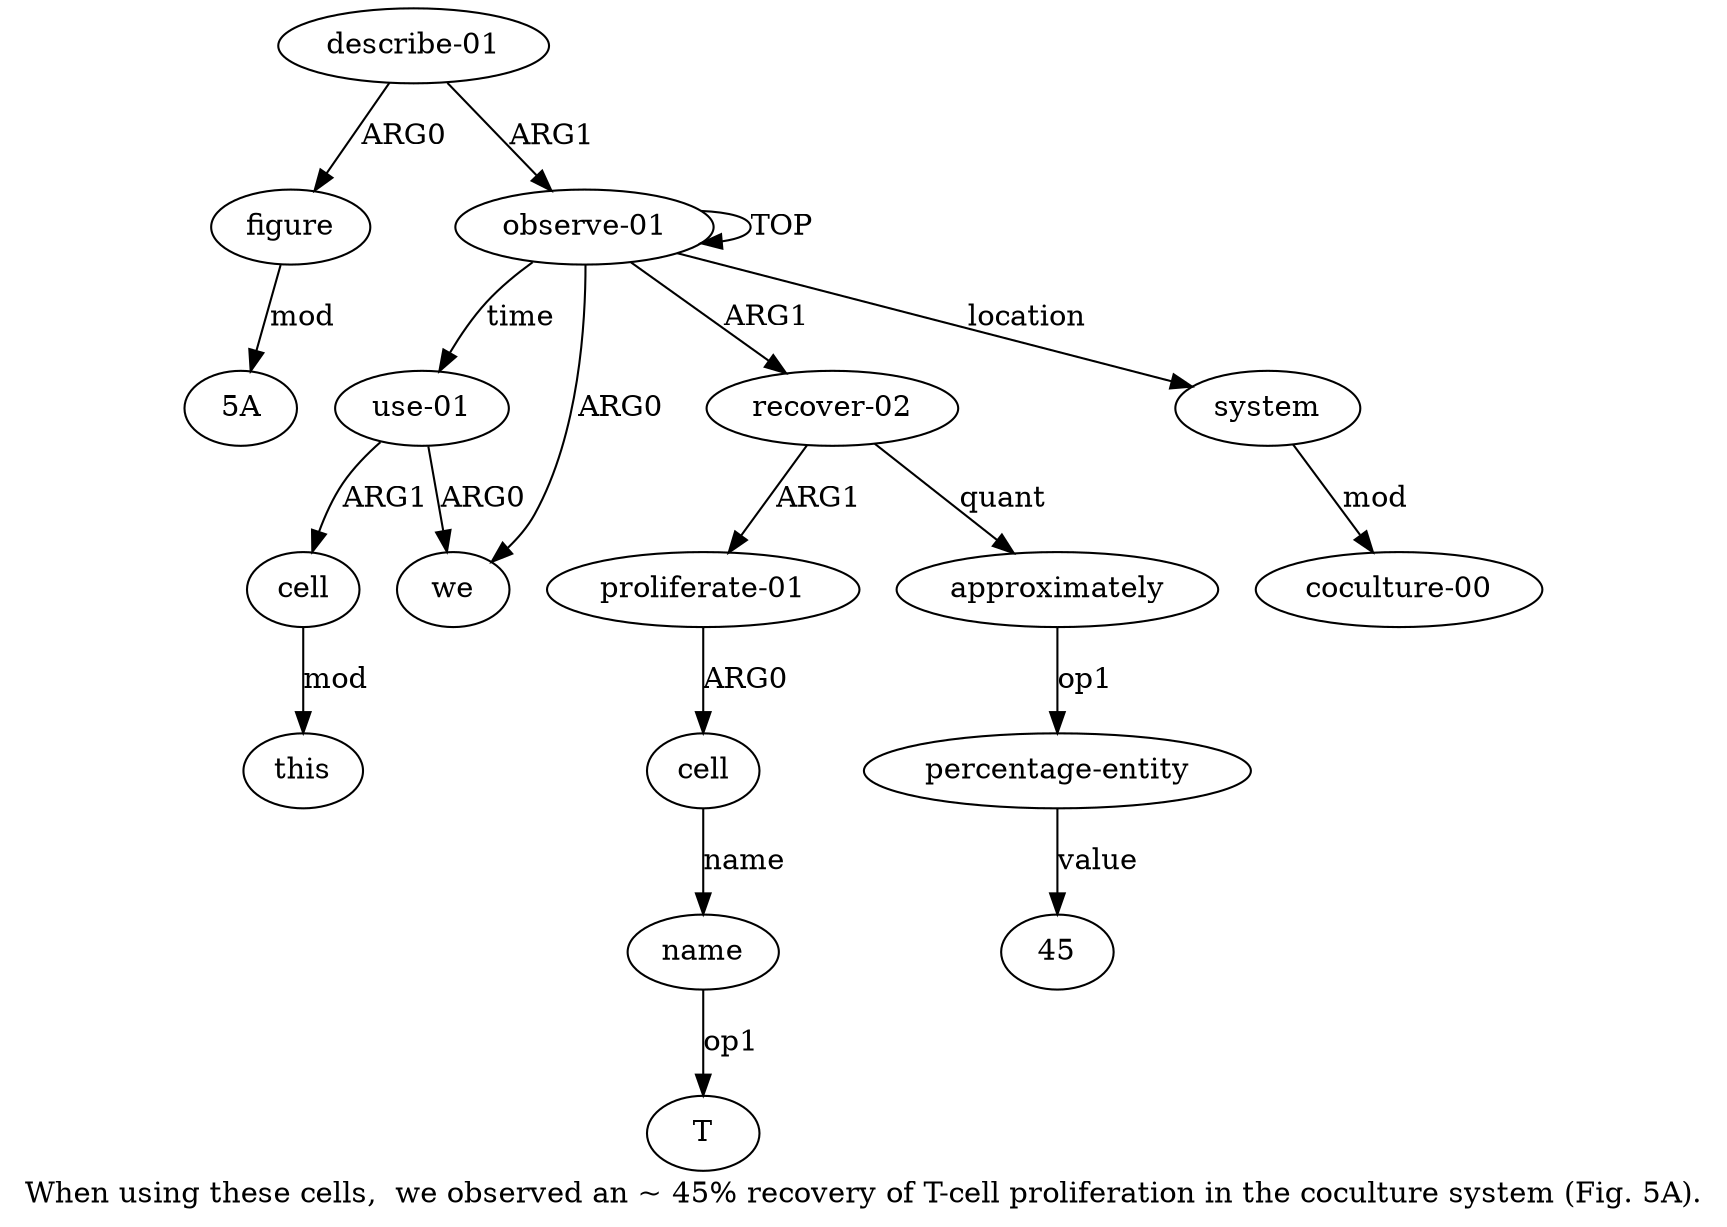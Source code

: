 digraph  {
	graph [label="When using these cells,  we observed an ~ 45% recovery of T-cell proliferation in the coculture system (Fig. 5A)."];
	node [label="\N"];
	a14	 [color=black,
		gold_ind=14,
		gold_label=figure,
		label=figure,
		test_ind=14,
		test_label=figure];
	"a14 5A"	 [color=black,
		gold_ind=-1,
		gold_label="5A",
		label="5A",
		test_ind=-1,
		test_label="5A"];
	a14 -> "a14 5A" [key=0,
	color=black,
	gold_label=mod,
	label=mod,
	test_label=mod];
a11 [color=black,
	gold_ind=11,
	gold_label=cell,
	label=cell,
	test_ind=11,
	test_label=cell];
a12 [color=black,
	gold_ind=12,
	gold_label=this,
	label=this,
	test_ind=12,
	test_label=this];
a11 -> a12 [key=0,
color=black,
gold_label=mod,
label=mod,
test_label=mod];
a10 [color=black,
gold_ind=10,
gold_label="use-01",
label="use-01",
test_ind=10,
test_label="use-01"];
a10 -> a11 [key=0,
color=black,
gold_label=ARG1,
label=ARG1,
test_label=ARG1];
a1 [color=black,
gold_ind=1,
gold_label=we,
label=we,
test_ind=1,
test_label=we];
a10 -> a1 [key=0,
color=black,
gold_label=ARG0,
label=ARG0,
test_label=ARG0];
a13 [color=black,
gold_ind=13,
gold_label="describe-01",
label="describe-01",
test_ind=13,
test_label="describe-01"];
a13 -> a14 [key=0,
color=black,
gold_label=ARG0,
label=ARG0,
test_label=ARG0];
a0 [color=black,
gold_ind=0,
gold_label="observe-01",
label="observe-01",
test_ind=0,
test_label="observe-01"];
a13 -> a0 [key=0,
color=black,
gold_label=ARG1,
label=ARG1,
test_label=ARG1];
"a7 45" [color=black,
gold_ind=-1,
gold_label=45,
label=45,
test_ind=-1,
test_label=45];
a0 -> a10 [key=0,
color=black,
gold_label=time,
label=time,
test_label=time];
a0 -> a1 [key=0,
color=black,
gold_label=ARG0,
label=ARG0,
test_label=ARG0];
a0 -> a0 [key=0,
color=black,
gold_label=TOP,
label=TOP,
test_label=TOP];
a2 [color=black,
gold_ind=2,
gold_label="recover-02",
label="recover-02",
test_ind=2,
test_label="recover-02"];
a0 -> a2 [key=0,
color=black,
gold_label=ARG1,
label=ARG1,
test_label=ARG1];
a8 [color=black,
gold_ind=8,
gold_label=system,
label=system,
test_ind=8,
test_label=system];
a0 -> a8 [key=0,
color=black,
gold_label=location,
label=location,
test_label=location];
a3 [color=black,
gold_ind=3,
gold_label="proliferate-01",
label="proliferate-01",
test_ind=3,
test_label="proliferate-01"];
a4 [color=black,
gold_ind=4,
gold_label=cell,
label=cell,
test_ind=4,
test_label=cell];
a3 -> a4 [key=0,
color=black,
gold_label=ARG0,
label=ARG0,
test_label=ARG0];
a2 -> a3 [key=0,
color=black,
gold_label=ARG1,
label=ARG1,
test_label=ARG1];
a6 [color=black,
gold_ind=6,
gold_label=approximately,
label=approximately,
test_ind=6,
test_label=approximately];
a2 -> a6 [key=0,
color=black,
gold_label=quant,
label=quant,
test_label=quant];
a5 [color=black,
gold_ind=5,
gold_label=name,
label=name,
test_ind=5,
test_label=name];
"a5 T" [color=black,
gold_ind=-1,
gold_label=T,
label=T,
test_ind=-1,
test_label=T];
a5 -> "a5 T" [key=0,
color=black,
gold_label=op1,
label=op1,
test_label=op1];
a4 -> a5 [key=0,
color=black,
gold_label=name,
label=name,
test_label=name];
a7 [color=black,
gold_ind=7,
gold_label="percentage-entity",
label="percentage-entity",
test_ind=7,
test_label="percentage-entity"];
a7 -> "a7 45" [key=0,
color=black,
gold_label=value,
label=value,
test_label=value];
a6 -> a7 [key=0,
color=black,
gold_label=op1,
label=op1,
test_label=op1];
a9 [color=black,
gold_ind=9,
gold_label="coculture-00",
label="coculture-00",
test_ind=9,
test_label="coculture-00"];
a8 -> a9 [key=0,
color=black,
gold_label=mod,
label=mod,
test_label=mod];
}
